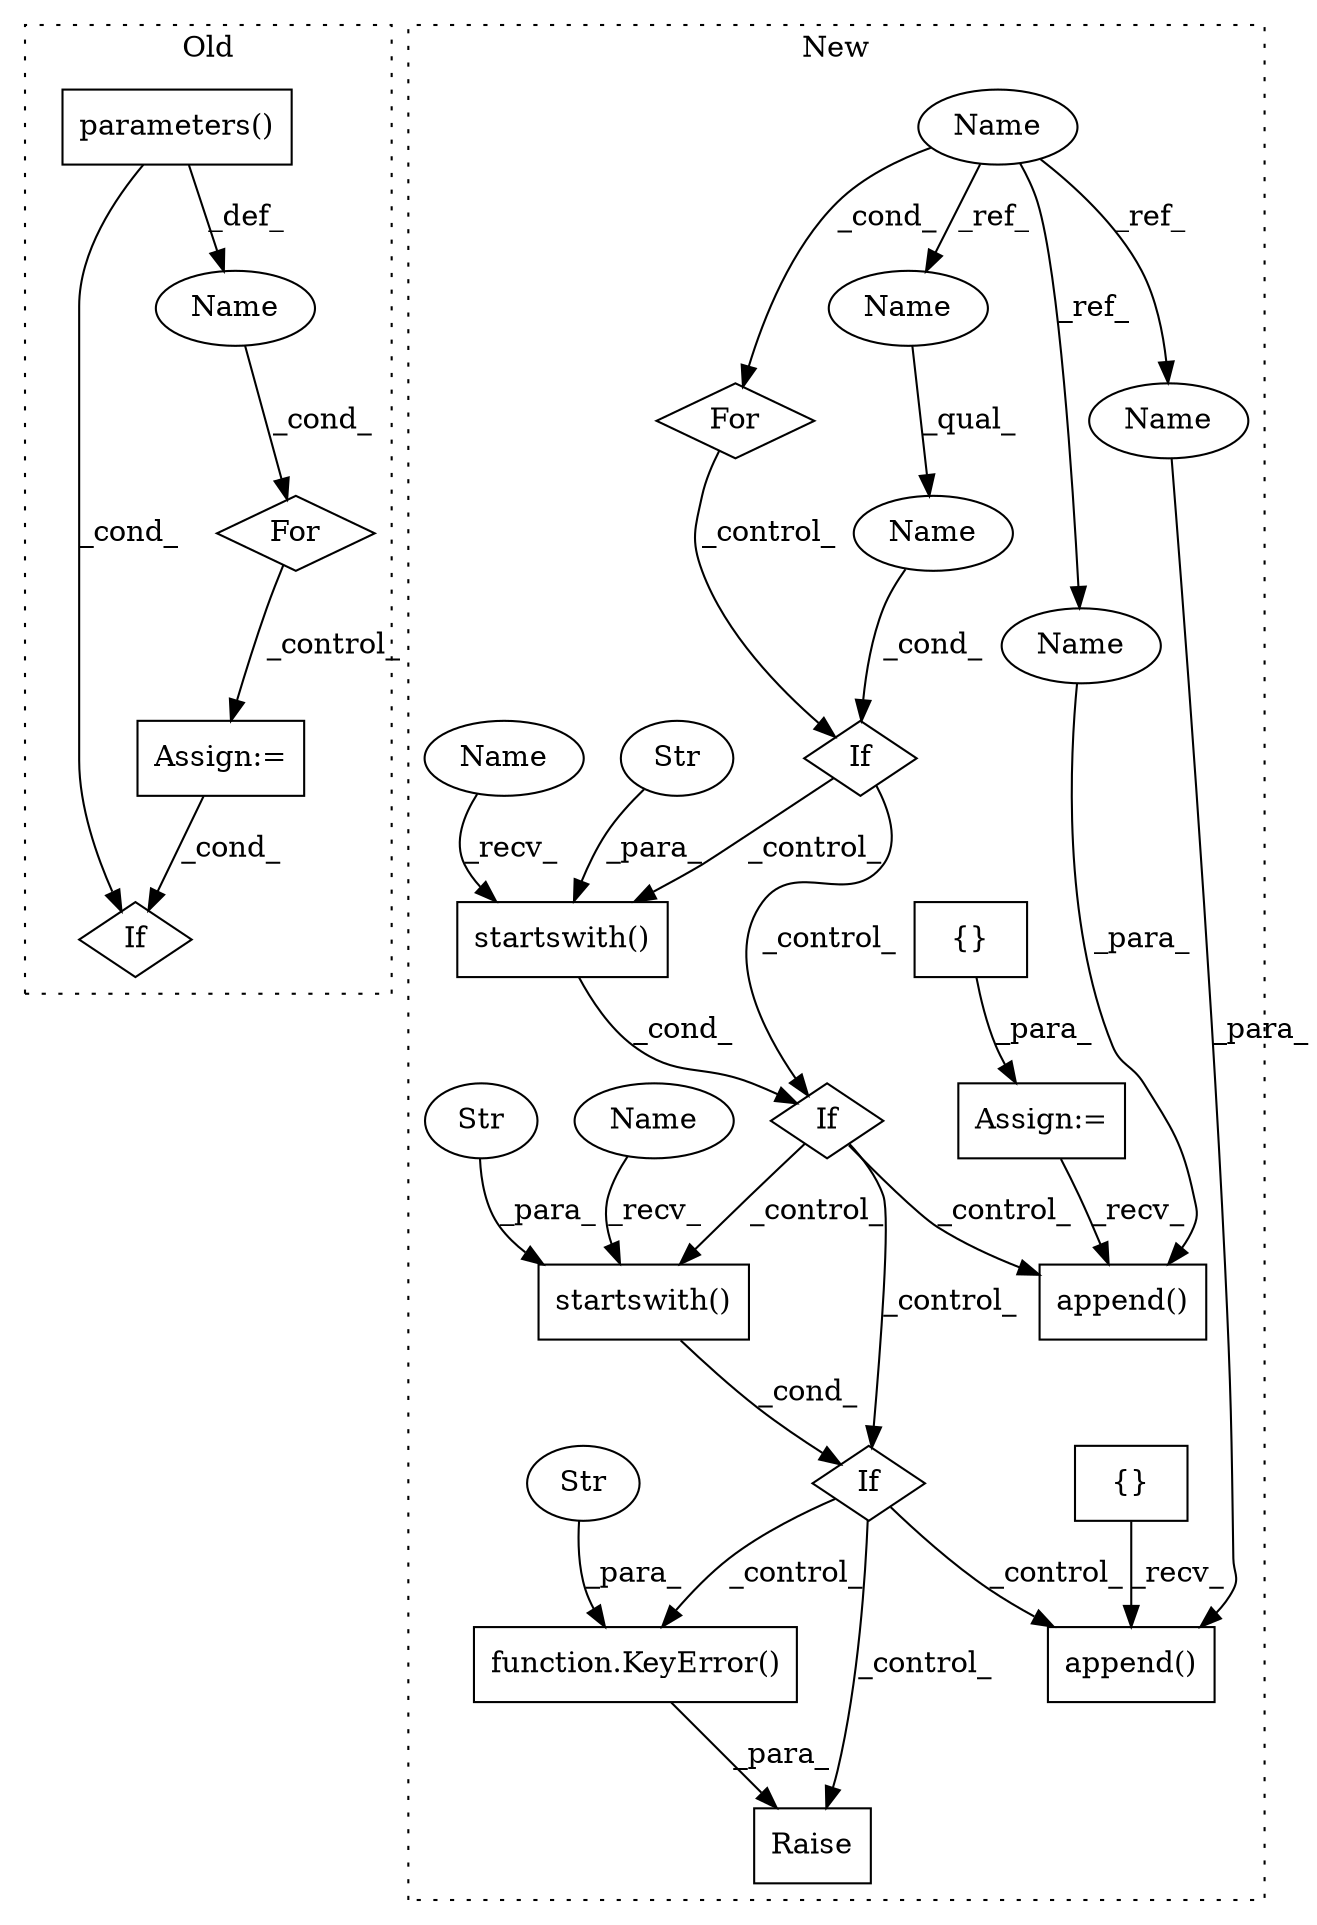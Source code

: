 digraph G {
subgraph cluster0 {
1 [label="parameters()" a="75" s="2404" l="25" shape="box"];
6 [label="If" a="96" s="3432" l="15" shape="diamond"];
20 [label="For" a="107" s="2395,2429" l="4,10" shape="diamond"];
21 [label="Name" a="87" s="2399" l="1" shape="ellipse"];
22 [label="Assign:=" a="68" s="2454" l="3" shape="box"];
label = "Old";
style="dotted";
}
subgraph cluster1 {
2 [label="function.KeyError()" a="75" s="3696,3733" l="9,1" shape="box"];
3 [label="Name" a="87" s="3401" l="1" shape="ellipse"];
4 [label="startswith()" a="75" s="3582,3613" l="13,1" shape="box"];
5 [label="If" a="96" s="3496" l="3" shape="diamond"];
7 [label="Str" a="66" s="3705" l="28" shape="ellipse"];
8 [label="If" a="96" s="3582" l="0" shape="diamond"];
9 [label="Str" a="66" s="3595" l="18" shape="ellipse"];
10 [label="append()" a="75" s="3541,3563" l="21,1" shape="box"];
11 [label="If" a="96" s="3464" l="3" shape="diamond"];
12 [label="{}" a="59" s="3364,3364" l="2,1" shape="box"];
13 [label="append()" a="75" s="3632,3654" l="21,1" shape="box"];
14 [label="{}" a="59" s="3387,3387" l="2,1" shape="box"];
15 [label="Name" a="87" s="3467" l="15" shape="ellipse"];
16 [label="startswith()" a="75" s="3499,3522" l="13,1" shape="box"];
17 [label="Str" a="66" s="3512" l="10" shape="ellipse"];
18 [label="Raise" a="91" s="3690" l="6" shape="box"];
19 [label="For" a="107" s="3394,3454" l="4,10" shape="diamond"];
23 [label="Assign:=" a="68" s="3361" l="3" shape="box"];
24 [label="Name" a="87" s="3562" l="1" shape="ellipse"];
25 [label="Name" a="87" s="3653" l="1" shape="ellipse"];
26 [label="Name" a="87" s="3467" l="1" shape="ellipse"];
27 [label="Name" a="87" s="3499" l="1" shape="ellipse"];
28 [label="Name" a="87" s="3582" l="1" shape="ellipse"];
label = "New";
style="dotted";
}
1 -> 21 [label="_def_"];
1 -> 6 [label="_cond_"];
2 -> 18 [label="_para_"];
3 -> 26 [label="_ref_"];
3 -> 19 [label="_cond_"];
3 -> 25 [label="_ref_"];
3 -> 24 [label="_ref_"];
4 -> 8 [label="_cond_"];
5 -> 4 [label="_control_"];
5 -> 8 [label="_control_"];
5 -> 10 [label="_control_"];
7 -> 2 [label="_para_"];
8 -> 13 [label="_control_"];
8 -> 18 [label="_control_"];
8 -> 2 [label="_control_"];
9 -> 4 [label="_para_"];
11 -> 5 [label="_control_"];
11 -> 16 [label="_control_"];
12 -> 23 [label="_para_"];
14 -> 13 [label="_recv_"];
15 -> 11 [label="_cond_"];
16 -> 5 [label="_cond_"];
17 -> 16 [label="_para_"];
19 -> 11 [label="_control_"];
20 -> 22 [label="_control_"];
21 -> 20 [label="_cond_"];
22 -> 6 [label="_cond_"];
23 -> 10 [label="_recv_"];
24 -> 10 [label="_para_"];
25 -> 13 [label="_para_"];
26 -> 15 [label="_qual_"];
27 -> 16 [label="_recv_"];
28 -> 4 [label="_recv_"];
}
